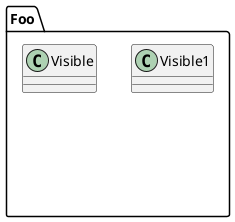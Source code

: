 {
  "sha1": "7prbosxdp9th36ulqg1odz3rjqau0gq",
  "insertion": {
    "when": "2024-08-30T14:53:37.815Z",
    "url": "https://github.com/plantuml/plantuml/issues/1870",
    "user": "plantuml@gmail.com"
  }
}
@startuml
'https://plantuml.com/class-diagram

package Foo {
    class Visible
    class Visible1
    class Invisible2
    
}

' normal, does not work
hide Visible1
hide Foo.Invisible2
@enduml
